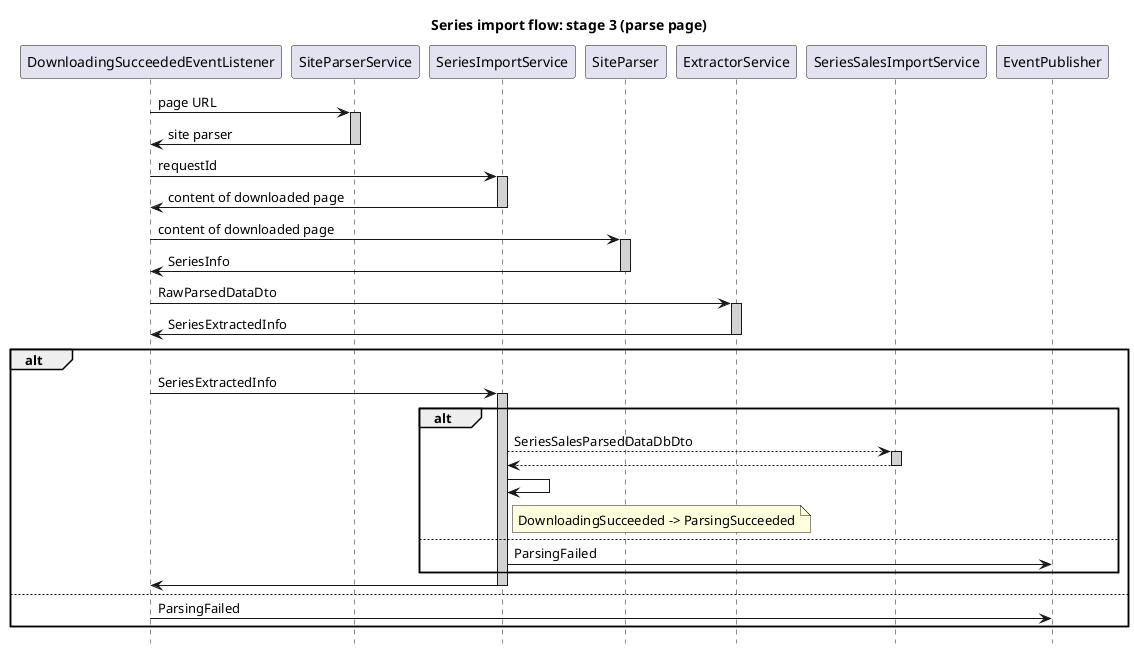 @startuml

title Series import flow: stage 3 (parse page)
hide footbox
skinparam sequence {
	LifeLineBackgroundColor LightGray
}

participant DownloadingSucceededEventListener
participant SiteParserService
participant SeriesImportService
participant SiteParser
participant ExtractorService
participant SeriesSalesImportService
participant EventPublisher

DownloadingSucceededEventListener->SiteParserService: page URL
activate SiteParserService
SiteParserService->DownloadingSucceededEventListener: site parser
deactivate SiteParserService
DownloadingSucceededEventListener->SeriesImportService: requestId
activate SeriesImportService
SeriesImportService->DownloadingSucceededEventListener: content of downloaded page
deactivate SeriesImportService
DownloadingSucceededEventListener->SiteParser: content of downloaded page
activate SiteParser
SiteParser->DownloadingSucceededEventListener: SeriesInfo
deactivate SiteParser
DownloadingSucceededEventListener->ExtractorService: RawParsedDataDto
activate ExtractorService
ExtractorService->DownloadingSucceededEventListener: SeriesExtractedInfo
deactivate ExtractorService
alt
DownloadingSucceededEventListener->SeriesImportService: SeriesExtractedInfo
activate SeriesImportService
alt
SeriesImportService-->SeriesSalesImportService: SeriesSalesParsedDataDbDto
activate SeriesSalesImportService
SeriesSalesImportService-->SeriesImportService:
deactivate SeriesSalesImportService
SeriesImportService->SeriesImportService:
note right of SeriesImportService: DownloadingSucceeded -> ParsingSucceeded
else
SeriesImportService->EventPublisher: ParsingFailed
end
SeriesImportService->DownloadingSucceededEventListener:
deactivate SeriesImportService
else
DownloadingSucceededEventListener->EventPublisher: ParsingFailed
end

@enduml